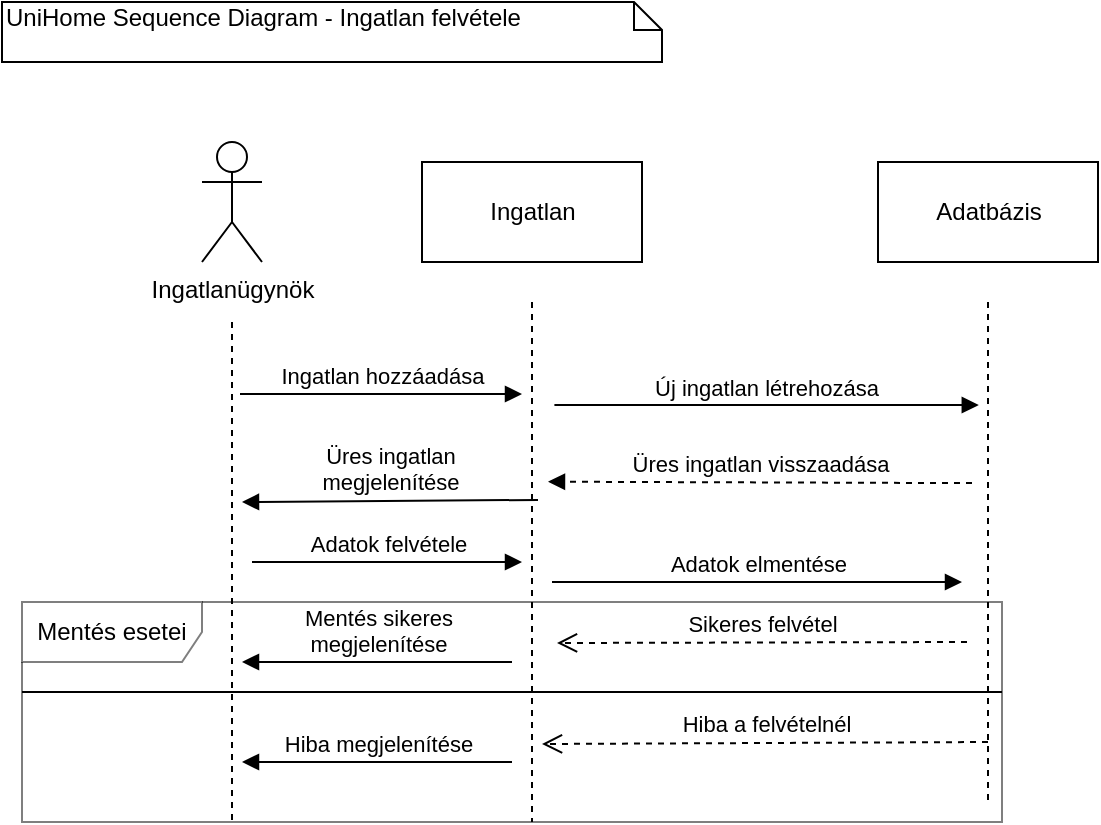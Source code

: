 <mxfile version="12.1.0" type="device" pages="1"><diagram id="O8WH-nbJDdIwoR8SOjJ0" name="Page-1"><mxGraphModel dx="1024" dy="561" grid="1" gridSize="10" guides="1" tooltips="1" connect="1" arrows="1" fold="1" page="1" pageScale="1" pageWidth="827" pageHeight="1169" math="0" shadow="0"><root><mxCell id="0"/><mxCell id="1" parent="0"/><mxCell id="MAEEGWp_GQ2vZxir57fZ-1" value="UniHome Sequence Diagram - Ingatlan felvétele" style="shape=note;whiteSpace=wrap;html=1;size=14;verticalAlign=top;align=left;spacingTop=-6;" vertex="1" parent="1"><mxGeometry x="20" y="10" width="330" height="30" as="geometry"/></mxCell><mxCell id="MAEEGWp_GQ2vZxir57fZ-3" value="Ingatlan" style="html=1;" vertex="1" parent="1"><mxGeometry x="230" y="90" width="110" height="50" as="geometry"/></mxCell><mxCell id="MAEEGWp_GQ2vZxir57fZ-4" value="Adatbázis" style="html=1;" vertex="1" parent="1"><mxGeometry x="458" y="90" width="110" height="50" as="geometry"/></mxCell><mxCell id="MAEEGWp_GQ2vZxir57fZ-6" value="Ingatlan hozzáadása" style="html=1;verticalAlign=bottom;endArrow=block;" edge="1" parent="1"><mxGeometry width="80" relative="1" as="geometry"><mxPoint x="139" y="206" as="sourcePoint"/><mxPoint x="280" y="206" as="targetPoint"/></mxGeometry></mxCell><mxCell id="MAEEGWp_GQ2vZxir57fZ-7" value="&lt;div&gt;Üres ingatlan&lt;/div&gt;&lt;div&gt; megjelenítése&lt;/div&gt;" style="html=1;verticalAlign=bottom;endArrow=block;exitX=0.3;exitY=0.376;exitDx=0;exitDy=0;exitPerimeter=0;" edge="1" parent="1"><mxGeometry width="80" relative="1" as="geometry"><mxPoint x="288" y="258.96" as="sourcePoint"/><mxPoint x="140" y="260" as="targetPoint"/></mxGeometry></mxCell><mxCell id="MAEEGWp_GQ2vZxir57fZ-10" value="Új ingatlan létrehozása" style="html=1;verticalAlign=bottom;endArrow=block;entryX=0.04;entryY=0.15;entryDx=0;entryDy=0;entryPerimeter=0;exitX=1.12;exitY=0.15;exitDx=0;exitDy=0;exitPerimeter=0;" edge="1" parent="1"><mxGeometry width="80" relative="1" as="geometry"><mxPoint x="296.2" y="211.5" as="sourcePoint"/><mxPoint x="508.4" y="211.5" as="targetPoint"/></mxGeometry></mxCell><mxCell id="MAEEGWp_GQ2vZxir57fZ-11" value="Üres ingatlan visszaadása" style="html=1;verticalAlign=bottom;endArrow=block;entryX=1.3;entryY=0.133;entryDx=0;entryDy=0;entryPerimeter=0;exitX=-0.3;exitY=0.336;exitDx=0;exitDy=0;exitPerimeter=0;dashed=1;" edge="1" parent="1"><mxGeometry width="80" relative="1" as="geometry"><mxPoint x="505" y="250.56" as="sourcePoint"/><mxPoint x="293" y="249.85" as="targetPoint"/></mxGeometry></mxCell><mxCell id="MAEEGWp_GQ2vZxir57fZ-19" value="Ingatlanügynök" style="shape=umlActor;verticalLabelPosition=bottom;labelBackgroundColor=#ffffff;verticalAlign=top;html=1;" vertex="1" parent="1"><mxGeometry x="120" y="80" width="30" height="60" as="geometry"/></mxCell><mxCell id="MAEEGWp_GQ2vZxir57fZ-20" value="" style="line;strokeWidth=1;fillColor=none;align=left;verticalAlign=middle;spacingTop=-1;spacingLeft=3;spacingRight=3;rotatable=0;labelPosition=right;points=[];portConstraint=eastwest;dashed=1;flipH=0;flipV=0;direction=south;" vertex="1" parent="1"><mxGeometry x="125" y="170" width="20" height="250" as="geometry"/></mxCell><mxCell id="MAEEGWp_GQ2vZxir57fZ-21" value="" style="line;strokeWidth=1;fillColor=none;align=left;verticalAlign=middle;spacingTop=-1;spacingLeft=3;spacingRight=3;rotatable=0;labelPosition=right;points=[];portConstraint=eastwest;dashed=1;flipH=0;flipV=0;direction=south;" vertex="1" parent="1"><mxGeometry x="275" y="160" width="20" height="260" as="geometry"/></mxCell><mxCell id="MAEEGWp_GQ2vZxir57fZ-22" value="" style="line;strokeWidth=1;fillColor=none;align=left;verticalAlign=middle;spacingTop=-1;spacingLeft=3;spacingRight=3;rotatable=0;labelPosition=right;points=[];portConstraint=eastwest;dashed=1;flipH=0;flipV=0;direction=south;" vertex="1" parent="1"><mxGeometry x="503" y="160" width="20" height="250" as="geometry"/></mxCell><mxCell id="MAEEGWp_GQ2vZxir57fZ-29" value="Adatok felvétele" style="html=1;verticalAlign=bottom;endArrow=block;" edge="1" parent="1"><mxGeometry width="80" relative="1" as="geometry"><mxPoint x="145" y="290" as="sourcePoint"/><mxPoint x="280" y="290" as="targetPoint"/></mxGeometry></mxCell><mxCell id="MAEEGWp_GQ2vZxir57fZ-30" value="Adatok elmentése" style="html=1;verticalAlign=bottom;endArrow=block;" edge="1" parent="1"><mxGeometry width="80" relative="1" as="geometry"><mxPoint x="295" y="300" as="sourcePoint"/><mxPoint x="500" y="300" as="targetPoint"/></mxGeometry></mxCell><mxCell id="MAEEGWp_GQ2vZxir57fZ-38" value="Mentés esetei" style="shape=umlFrame;whiteSpace=wrap;html=1;shadow=0;comic=0;gradientColor=none;opacity=50;swimlaneFillColor=none;fillColor=#ffffff;width=90;height=30;" vertex="1" parent="1"><mxGeometry x="30" y="310" width="490" height="110" as="geometry"/></mxCell><mxCell id="MAEEGWp_GQ2vZxir57fZ-39" value="" style="line;strokeWidth=1;fillColor=none;align=left;verticalAlign=middle;spacingTop=-1;spacingLeft=3;spacingRight=3;rotatable=0;labelPosition=right;points=[];portConstraint=eastwest;" vertex="1" parent="1"><mxGeometry x="30" y="350" width="490" height="10" as="geometry"/></mxCell><mxCell id="MAEEGWp_GQ2vZxir57fZ-40" value="&lt;div&gt;Sikeres felvétel&lt;/div&gt;" style="html=1;verticalAlign=bottom;endArrow=open;dashed=1;endSize=8;" edge="1" parent="1"><mxGeometry relative="1" as="geometry"><mxPoint x="502.5" y="330" as="sourcePoint"/><mxPoint x="297.5" y="330.5" as="targetPoint"/></mxGeometry></mxCell><mxCell id="MAEEGWp_GQ2vZxir57fZ-41" value="&lt;div&gt;Mentés sikeres&lt;/div&gt;&lt;div&gt;megjelenítése&lt;br&gt;&lt;/div&gt;" style="html=1;verticalAlign=bottom;endArrow=block;" edge="1" parent="1"><mxGeometry width="80" relative="1" as="geometry"><mxPoint x="275" y="340" as="sourcePoint"/><mxPoint x="140" y="340" as="targetPoint"/></mxGeometry></mxCell><mxCell id="MAEEGWp_GQ2vZxir57fZ-42" value="&lt;div&gt;Hiba a felvételnél&lt;/div&gt;" style="html=1;verticalAlign=bottom;endArrow=open;dashed=1;endSize=8;" edge="1" parent="1"><mxGeometry relative="1" as="geometry"><mxPoint x="513" y="380" as="sourcePoint"/><mxPoint x="290" y="381" as="targetPoint"/></mxGeometry></mxCell><mxCell id="MAEEGWp_GQ2vZxir57fZ-47" value="Hiba megjelenítése" style="html=1;verticalAlign=bottom;endArrow=block;" edge="1" parent="1"><mxGeometry width="80" relative="1" as="geometry"><mxPoint x="275" y="390" as="sourcePoint"/><mxPoint x="140" y="390" as="targetPoint"/></mxGeometry></mxCell></root></mxGraphModel></diagram></mxfile>